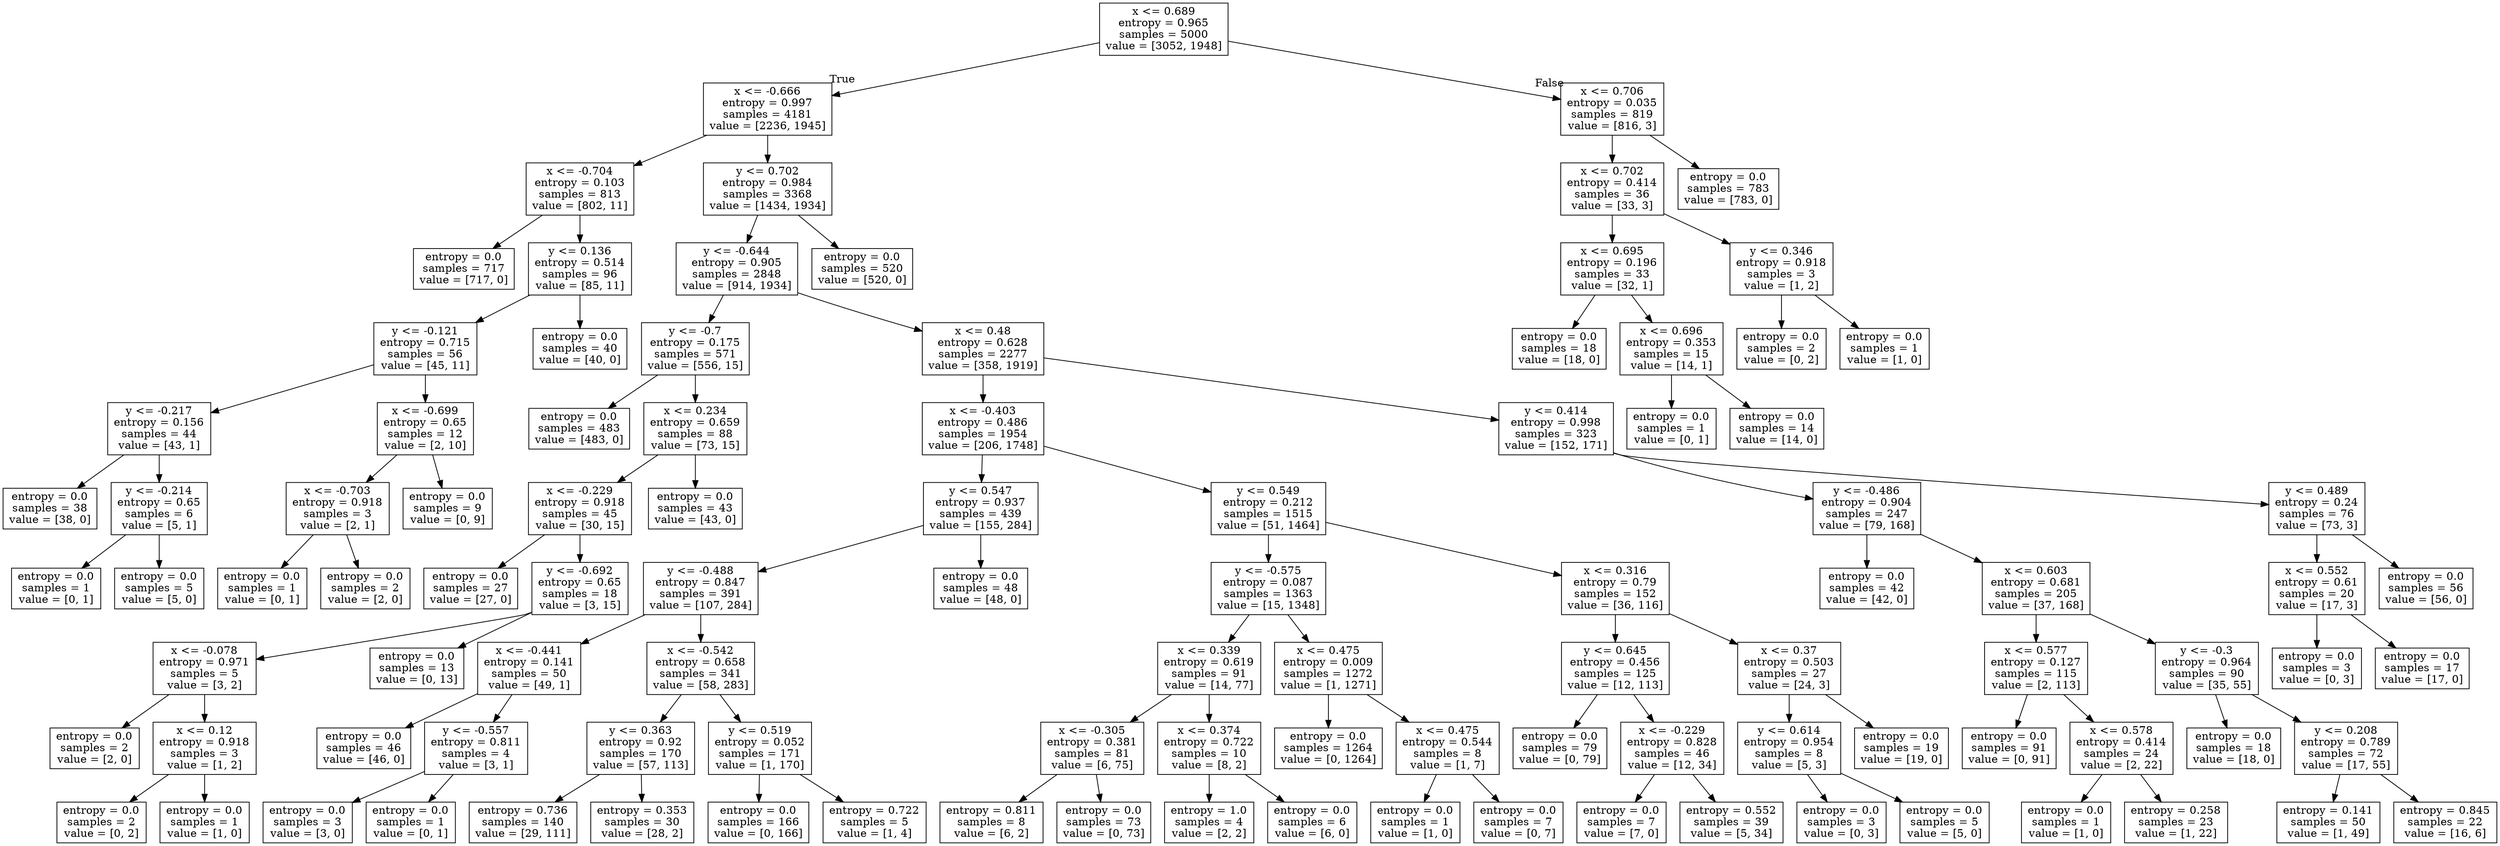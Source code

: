 digraph Tree {
node [shape=box] ;
0 [label="x <= 0.689\nentropy = 0.965\nsamples = 5000\nvalue = [3052, 1948]"] ;
1 [label="x <= -0.666\nentropy = 0.997\nsamples = 4181\nvalue = [2236, 1945]"] ;
0 -> 1 [labeldistance=2.5, labelangle=45, headlabel="True"] ;
2 [label="x <= -0.704\nentropy = 0.103\nsamples = 813\nvalue = [802, 11]"] ;
1 -> 2 ;
3 [label="entropy = 0.0\nsamples = 717\nvalue = [717, 0]"] ;
2 -> 3 ;
4 [label="y <= 0.136\nentropy = 0.514\nsamples = 96\nvalue = [85, 11]"] ;
2 -> 4 ;
5 [label="y <= -0.121\nentropy = 0.715\nsamples = 56\nvalue = [45, 11]"] ;
4 -> 5 ;
6 [label="y <= -0.217\nentropy = 0.156\nsamples = 44\nvalue = [43, 1]"] ;
5 -> 6 ;
7 [label="entropy = 0.0\nsamples = 38\nvalue = [38, 0]"] ;
6 -> 7 ;
8 [label="y <= -0.214\nentropy = 0.65\nsamples = 6\nvalue = [5, 1]"] ;
6 -> 8 ;
9 [label="entropy = 0.0\nsamples = 1\nvalue = [0, 1]"] ;
8 -> 9 ;
10 [label="entropy = 0.0\nsamples = 5\nvalue = [5, 0]"] ;
8 -> 10 ;
11 [label="x <= -0.699\nentropy = 0.65\nsamples = 12\nvalue = [2, 10]"] ;
5 -> 11 ;
12 [label="x <= -0.703\nentropy = 0.918\nsamples = 3\nvalue = [2, 1]"] ;
11 -> 12 ;
13 [label="entropy = 0.0\nsamples = 1\nvalue = [0, 1]"] ;
12 -> 13 ;
14 [label="entropy = 0.0\nsamples = 2\nvalue = [2, 0]"] ;
12 -> 14 ;
15 [label="entropy = 0.0\nsamples = 9\nvalue = [0, 9]"] ;
11 -> 15 ;
16 [label="entropy = 0.0\nsamples = 40\nvalue = [40, 0]"] ;
4 -> 16 ;
17 [label="y <= 0.702\nentropy = 0.984\nsamples = 3368\nvalue = [1434, 1934]"] ;
1 -> 17 ;
18 [label="y <= -0.644\nentropy = 0.905\nsamples = 2848\nvalue = [914, 1934]"] ;
17 -> 18 ;
19 [label="y <= -0.7\nentropy = 0.175\nsamples = 571\nvalue = [556, 15]"] ;
18 -> 19 ;
20 [label="entropy = 0.0\nsamples = 483\nvalue = [483, 0]"] ;
19 -> 20 ;
21 [label="x <= 0.234\nentropy = 0.659\nsamples = 88\nvalue = [73, 15]"] ;
19 -> 21 ;
22 [label="x <= -0.229\nentropy = 0.918\nsamples = 45\nvalue = [30, 15]"] ;
21 -> 22 ;
23 [label="entropy = 0.0\nsamples = 27\nvalue = [27, 0]"] ;
22 -> 23 ;
24 [label="y <= -0.692\nentropy = 0.65\nsamples = 18\nvalue = [3, 15]"] ;
22 -> 24 ;
25 [label="x <= -0.078\nentropy = 0.971\nsamples = 5\nvalue = [3, 2]"] ;
24 -> 25 ;
26 [label="entropy = 0.0\nsamples = 2\nvalue = [2, 0]"] ;
25 -> 26 ;
27 [label="x <= 0.12\nentropy = 0.918\nsamples = 3\nvalue = [1, 2]"] ;
25 -> 27 ;
28 [label="entropy = 0.0\nsamples = 2\nvalue = [0, 2]"] ;
27 -> 28 ;
29 [label="entropy = 0.0\nsamples = 1\nvalue = [1, 0]"] ;
27 -> 29 ;
30 [label="entropy = 0.0\nsamples = 13\nvalue = [0, 13]"] ;
24 -> 30 ;
31 [label="entropy = 0.0\nsamples = 43\nvalue = [43, 0]"] ;
21 -> 31 ;
32 [label="x <= 0.48\nentropy = 0.628\nsamples = 2277\nvalue = [358, 1919]"] ;
18 -> 32 ;
33 [label="x <= -0.403\nentropy = 0.486\nsamples = 1954\nvalue = [206, 1748]"] ;
32 -> 33 ;
34 [label="y <= 0.547\nentropy = 0.937\nsamples = 439\nvalue = [155, 284]"] ;
33 -> 34 ;
35 [label="y <= -0.488\nentropy = 0.847\nsamples = 391\nvalue = [107, 284]"] ;
34 -> 35 ;
36 [label="x <= -0.441\nentropy = 0.141\nsamples = 50\nvalue = [49, 1]"] ;
35 -> 36 ;
37 [label="entropy = 0.0\nsamples = 46\nvalue = [46, 0]"] ;
36 -> 37 ;
38 [label="y <= -0.557\nentropy = 0.811\nsamples = 4\nvalue = [3, 1]"] ;
36 -> 38 ;
39 [label="entropy = 0.0\nsamples = 3\nvalue = [3, 0]"] ;
38 -> 39 ;
40 [label="entropy = 0.0\nsamples = 1\nvalue = [0, 1]"] ;
38 -> 40 ;
41 [label="x <= -0.542\nentropy = 0.658\nsamples = 341\nvalue = [58, 283]"] ;
35 -> 41 ;
42 [label="y <= 0.363\nentropy = 0.92\nsamples = 170\nvalue = [57, 113]"] ;
41 -> 42 ;
43 [label="entropy = 0.736\nsamples = 140\nvalue = [29, 111]"] ;
42 -> 43 ;
44 [label="entropy = 0.353\nsamples = 30\nvalue = [28, 2]"] ;
42 -> 44 ;
45 [label="y <= 0.519\nentropy = 0.052\nsamples = 171\nvalue = [1, 170]"] ;
41 -> 45 ;
46 [label="entropy = 0.0\nsamples = 166\nvalue = [0, 166]"] ;
45 -> 46 ;
47 [label="entropy = 0.722\nsamples = 5\nvalue = [1, 4]"] ;
45 -> 47 ;
48 [label="entropy = 0.0\nsamples = 48\nvalue = [48, 0]"] ;
34 -> 48 ;
49 [label="y <= 0.549\nentropy = 0.212\nsamples = 1515\nvalue = [51, 1464]"] ;
33 -> 49 ;
50 [label="y <= -0.575\nentropy = 0.087\nsamples = 1363\nvalue = [15, 1348]"] ;
49 -> 50 ;
51 [label="x <= 0.339\nentropy = 0.619\nsamples = 91\nvalue = [14, 77]"] ;
50 -> 51 ;
52 [label="x <= -0.305\nentropy = 0.381\nsamples = 81\nvalue = [6, 75]"] ;
51 -> 52 ;
53 [label="entropy = 0.811\nsamples = 8\nvalue = [6, 2]"] ;
52 -> 53 ;
54 [label="entropy = 0.0\nsamples = 73\nvalue = [0, 73]"] ;
52 -> 54 ;
55 [label="x <= 0.374\nentropy = 0.722\nsamples = 10\nvalue = [8, 2]"] ;
51 -> 55 ;
56 [label="entropy = 1.0\nsamples = 4\nvalue = [2, 2]"] ;
55 -> 56 ;
57 [label="entropy = 0.0\nsamples = 6\nvalue = [6, 0]"] ;
55 -> 57 ;
58 [label="x <= 0.475\nentropy = 0.009\nsamples = 1272\nvalue = [1, 1271]"] ;
50 -> 58 ;
59 [label="entropy = 0.0\nsamples = 1264\nvalue = [0, 1264]"] ;
58 -> 59 ;
60 [label="x <= 0.475\nentropy = 0.544\nsamples = 8\nvalue = [1, 7]"] ;
58 -> 60 ;
61 [label="entropy = 0.0\nsamples = 1\nvalue = [1, 0]"] ;
60 -> 61 ;
62 [label="entropy = 0.0\nsamples = 7\nvalue = [0, 7]"] ;
60 -> 62 ;
63 [label="x <= 0.316\nentropy = 0.79\nsamples = 152\nvalue = [36, 116]"] ;
49 -> 63 ;
64 [label="y <= 0.645\nentropy = 0.456\nsamples = 125\nvalue = [12, 113]"] ;
63 -> 64 ;
65 [label="entropy = 0.0\nsamples = 79\nvalue = [0, 79]"] ;
64 -> 65 ;
66 [label="x <= -0.229\nentropy = 0.828\nsamples = 46\nvalue = [12, 34]"] ;
64 -> 66 ;
67 [label="entropy = 0.0\nsamples = 7\nvalue = [7, 0]"] ;
66 -> 67 ;
68 [label="entropy = 0.552\nsamples = 39\nvalue = [5, 34]"] ;
66 -> 68 ;
69 [label="x <= 0.37\nentropy = 0.503\nsamples = 27\nvalue = [24, 3]"] ;
63 -> 69 ;
70 [label="y <= 0.614\nentropy = 0.954\nsamples = 8\nvalue = [5, 3]"] ;
69 -> 70 ;
71 [label="entropy = 0.0\nsamples = 3\nvalue = [0, 3]"] ;
70 -> 71 ;
72 [label="entropy = 0.0\nsamples = 5\nvalue = [5, 0]"] ;
70 -> 72 ;
73 [label="entropy = 0.0\nsamples = 19\nvalue = [19, 0]"] ;
69 -> 73 ;
74 [label="y <= 0.414\nentropy = 0.998\nsamples = 323\nvalue = [152, 171]"] ;
32 -> 74 ;
75 [label="y <= -0.486\nentropy = 0.904\nsamples = 247\nvalue = [79, 168]"] ;
74 -> 75 ;
76 [label="entropy = 0.0\nsamples = 42\nvalue = [42, 0]"] ;
75 -> 76 ;
77 [label="x <= 0.603\nentropy = 0.681\nsamples = 205\nvalue = [37, 168]"] ;
75 -> 77 ;
78 [label="x <= 0.577\nentropy = 0.127\nsamples = 115\nvalue = [2, 113]"] ;
77 -> 78 ;
79 [label="entropy = 0.0\nsamples = 91\nvalue = [0, 91]"] ;
78 -> 79 ;
80 [label="x <= 0.578\nentropy = 0.414\nsamples = 24\nvalue = [2, 22]"] ;
78 -> 80 ;
81 [label="entropy = 0.0\nsamples = 1\nvalue = [1, 0]"] ;
80 -> 81 ;
82 [label="entropy = 0.258\nsamples = 23\nvalue = [1, 22]"] ;
80 -> 82 ;
83 [label="y <= -0.3\nentropy = 0.964\nsamples = 90\nvalue = [35, 55]"] ;
77 -> 83 ;
84 [label="entropy = 0.0\nsamples = 18\nvalue = [18, 0]"] ;
83 -> 84 ;
85 [label="y <= 0.208\nentropy = 0.789\nsamples = 72\nvalue = [17, 55]"] ;
83 -> 85 ;
86 [label="entropy = 0.141\nsamples = 50\nvalue = [1, 49]"] ;
85 -> 86 ;
87 [label="entropy = 0.845\nsamples = 22\nvalue = [16, 6]"] ;
85 -> 87 ;
88 [label="y <= 0.489\nentropy = 0.24\nsamples = 76\nvalue = [73, 3]"] ;
74 -> 88 ;
89 [label="x <= 0.552\nentropy = 0.61\nsamples = 20\nvalue = [17, 3]"] ;
88 -> 89 ;
90 [label="entropy = 0.0\nsamples = 3\nvalue = [0, 3]"] ;
89 -> 90 ;
91 [label="entropy = 0.0\nsamples = 17\nvalue = [17, 0]"] ;
89 -> 91 ;
92 [label="entropy = 0.0\nsamples = 56\nvalue = [56, 0]"] ;
88 -> 92 ;
93 [label="entropy = 0.0\nsamples = 520\nvalue = [520, 0]"] ;
17 -> 93 ;
94 [label="x <= 0.706\nentropy = 0.035\nsamples = 819\nvalue = [816, 3]"] ;
0 -> 94 [labeldistance=2.5, labelangle=-45, headlabel="False"] ;
95 [label="x <= 0.702\nentropy = 0.414\nsamples = 36\nvalue = [33, 3]"] ;
94 -> 95 ;
96 [label="x <= 0.695\nentropy = 0.196\nsamples = 33\nvalue = [32, 1]"] ;
95 -> 96 ;
97 [label="entropy = 0.0\nsamples = 18\nvalue = [18, 0]"] ;
96 -> 97 ;
98 [label="x <= 0.696\nentropy = 0.353\nsamples = 15\nvalue = [14, 1]"] ;
96 -> 98 ;
99 [label="entropy = 0.0\nsamples = 1\nvalue = [0, 1]"] ;
98 -> 99 ;
100 [label="entropy = 0.0\nsamples = 14\nvalue = [14, 0]"] ;
98 -> 100 ;
101 [label="y <= 0.346\nentropy = 0.918\nsamples = 3\nvalue = [1, 2]"] ;
95 -> 101 ;
102 [label="entropy = 0.0\nsamples = 2\nvalue = [0, 2]"] ;
101 -> 102 ;
103 [label="entropy = 0.0\nsamples = 1\nvalue = [1, 0]"] ;
101 -> 103 ;
104 [label="entropy = 0.0\nsamples = 783\nvalue = [783, 0]"] ;
94 -> 104 ;
}
